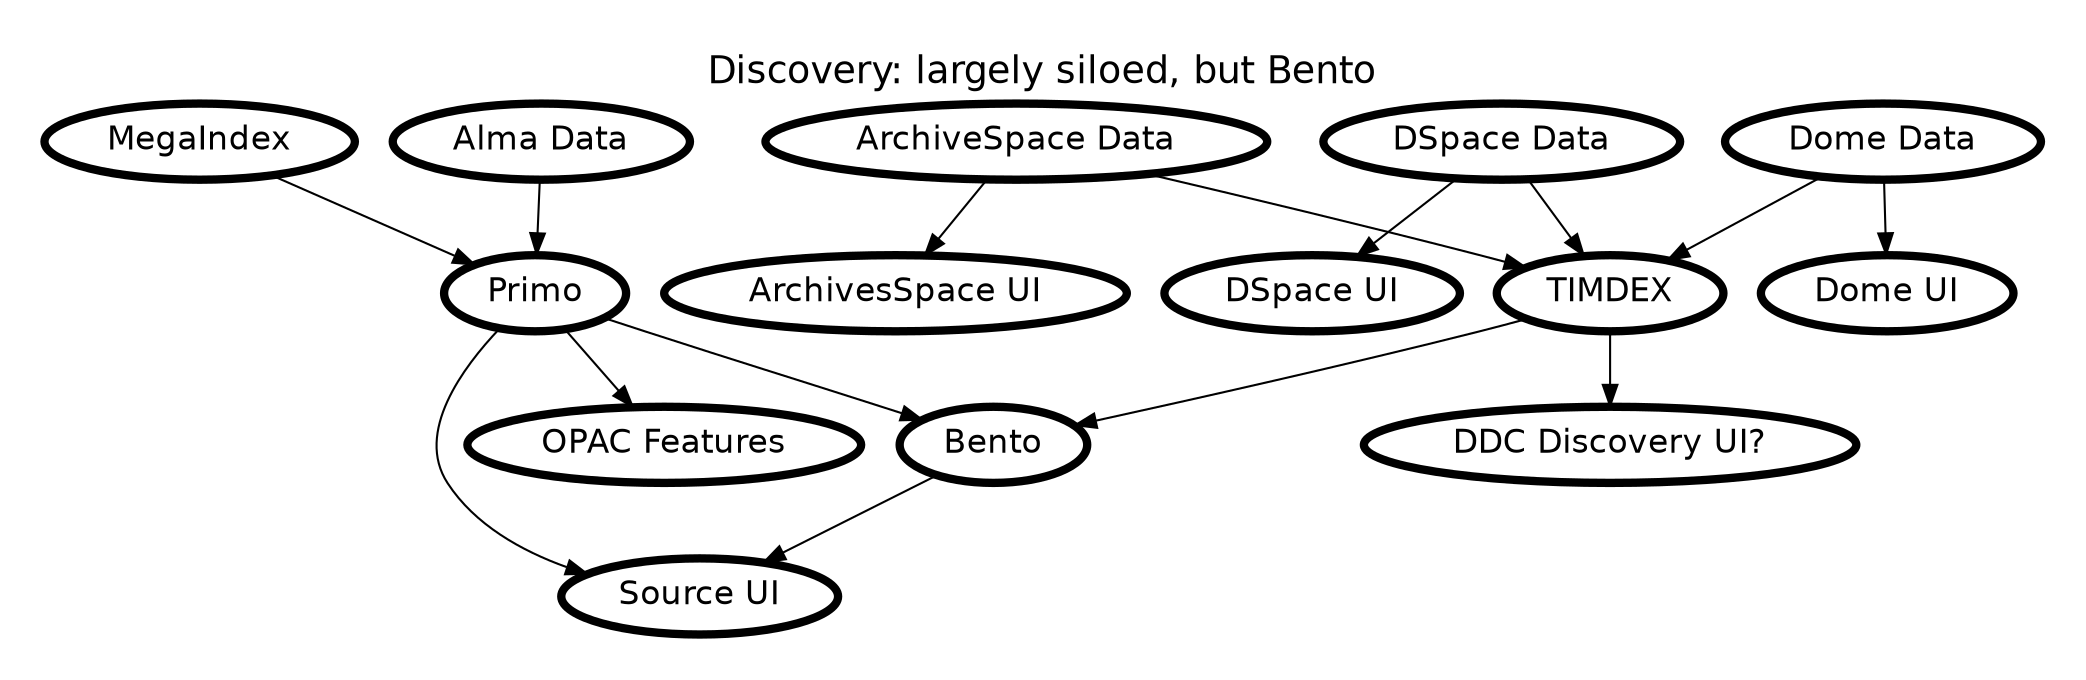 // dot timdex_central.dot -Tpng > timdex_central.png
// requires installation of GraphViz (brew install graphviz, or
// http://www.graphviz.org/Download..php if that doesn't work)

digraph G {
  label="Discovery: largely siloed, but Bento";
  labelloc=t;
  fontname=helvetica;
  fontsize=18;
  node [style=filled, fontname=helvetica, fillcolor=white, penwidth=4, fontsize=16];
  pad=0.3;

  "Alma Data" -> Primo
  
  "ArchiveSpace Data" -> "ArchivesSpace UI"
  "DSpace Data" -> "DSpace UI"
  "Dome Data" -> "Dome UI"

  "ArchiveSpace Data" -> TIMDEX
  "DSpace Data" -> TIMDEX
  "Dome Data" -> TIMDEX
  TIMDEX -> "DDC Discovery UI?"
  TIMDEX -> Bento

  "MegaIndex" -> Primo

  "Primo" -> Bento
  Primo -> "Source UI"

  Primo -> "OPAC Features"
  // "OPAC Features" -> "View checked out items"[color=SteelBlue1]
  // "OPAC Features" -> "Renew items"[color=SteelBlue1]
  // "OPAC Features" -> "Pay fines"[color=SteelBlue1]

  "Bento" -> "Source UI"
}
